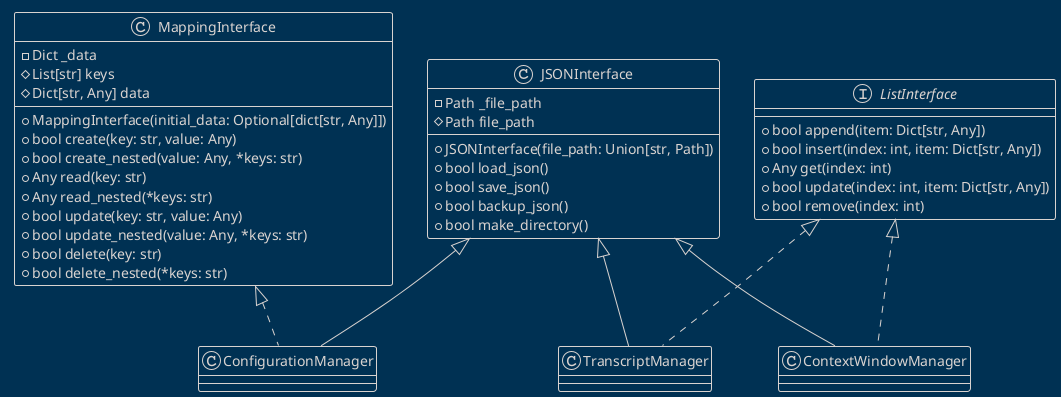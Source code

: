@startuml JSONInterface
!theme blueprint

class JSONInterface {
    - Path _file_path
    + JSONInterface(file_path: Union[str, Path])
    # Path file_path
    + bool load_json()
    + bool save_json()
    + bool backup_json()
    + bool make_directory()
}

class MappingInterface {
    - Dict _data
    + MappingInterface(initial_data: Optional[dict[str, Any]])
    # List[str] keys
    # Dict[str, Any] data
    + bool create(key: str, value: Any)
    + bool create_nested(value: Any, *keys: str)
    + Any read(key: str)
    + Any read_nested(*keys: str)
    + bool update(key: str, value: Any)
    + bool update_nested(value: Any, *keys: str)
    + bool delete(key: str)
    + bool delete_nested(*keys: str)
}

class ConfigurationManager
JSONInterface <|-- ConfigurationManager
MappingInterface <|.. ConfigurationManager

class ContextWindowManager
JSONInterface <|-- ContextWindowManager
ListInterface <|.. ContextWindowManager

class TranscriptManager
JSONInterface <|-- TranscriptManager
ListInterface <|.. TranscriptManager

interface ListInterface {
    + bool append(item: Dict[str, Any])
    + bool insert(index: int, item: Dict[str, Any])
    + Any get(index: int)
    + bool update(index: int, item: Dict[str, Any])
    + bool remove(index: int)
}

@enduml
